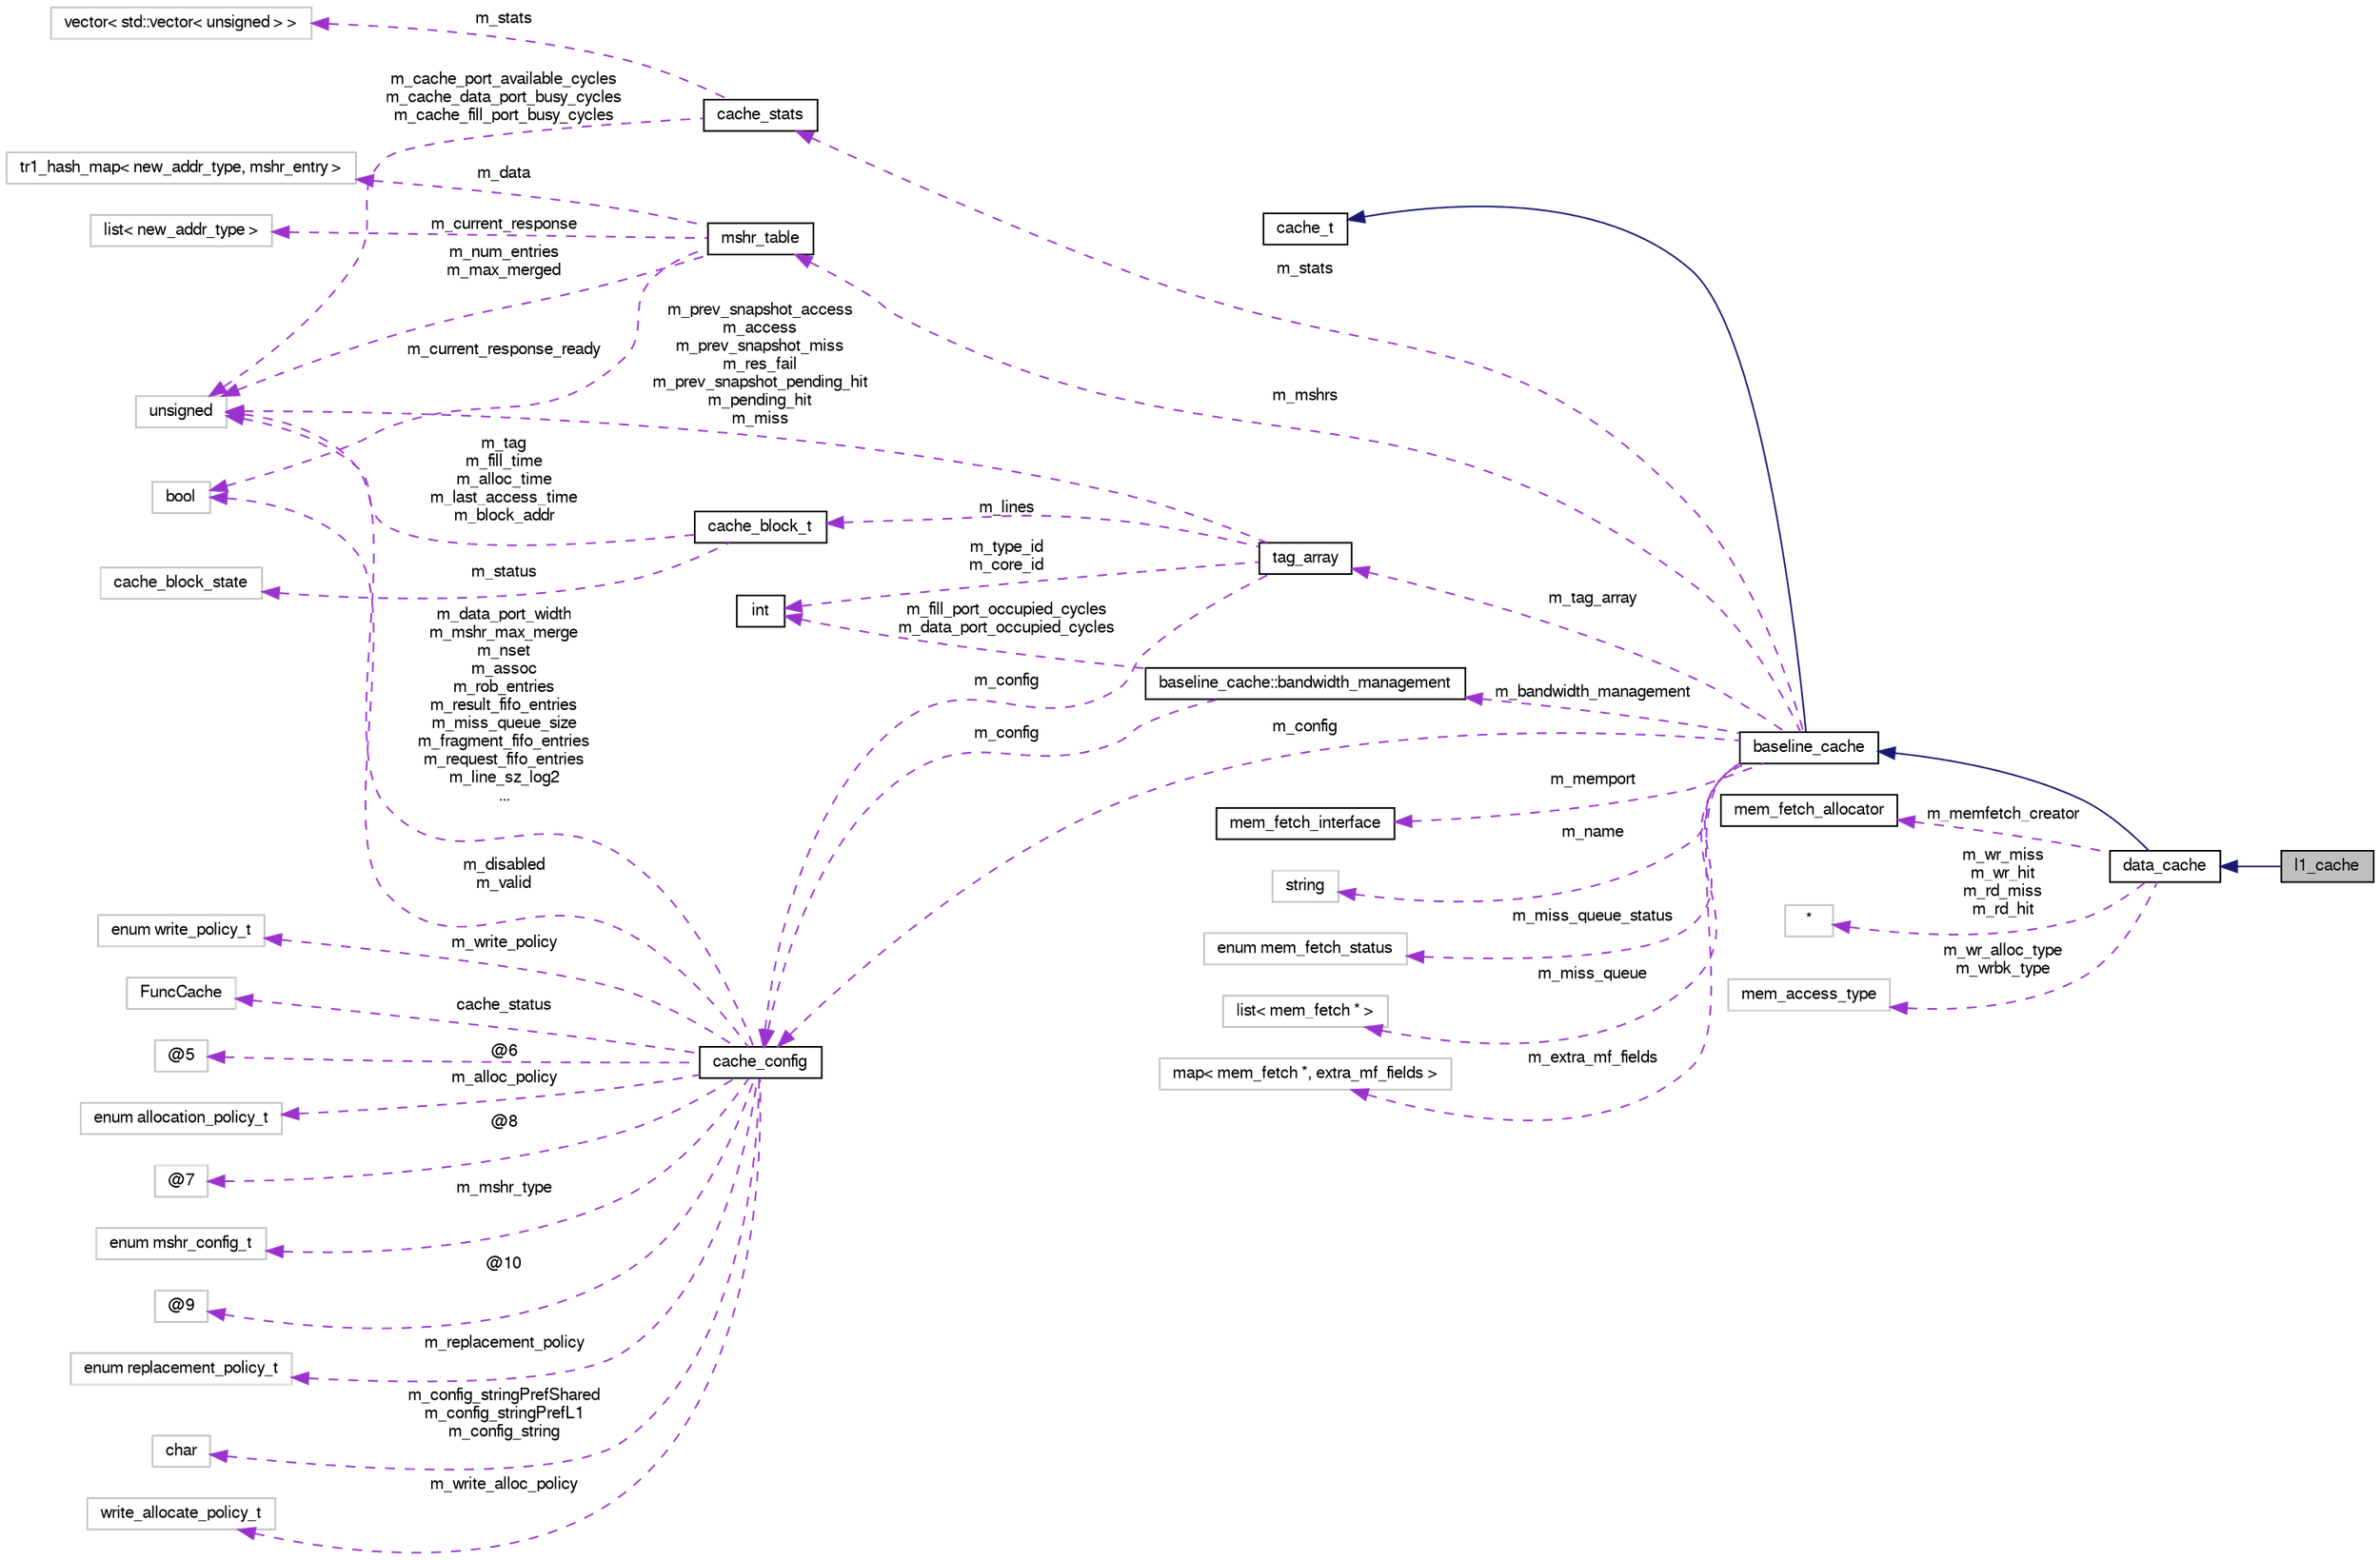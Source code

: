 digraph G
{
  bgcolor="transparent";
  edge [fontname="FreeSans",fontsize="10",labelfontname="FreeSans",labelfontsize="10"];
  node [fontname="FreeSans",fontsize="10",shape=record];
  rankdir=LR;
  Node1 [label="l1_cache",height=0.2,width=0.4,color="black", fillcolor="grey75", style="filled" fontcolor="black"];
  Node2 -> Node1 [dir=back,color="midnightblue",fontsize="10",style="solid",fontname="FreeSans"];
  Node2 [label="data_cache",height=0.2,width=0.4,color="black",URL="$classdata__cache.html",tooltip="Data cache - Implements common functions for L1 and L2 data cache."];
  Node3 -> Node2 [dir=back,color="midnightblue",fontsize="10",style="solid",fontname="FreeSans"];
  Node3 [label="baseline_cache",height=0.2,width=0.4,color="black",URL="$classbaseline__cache.html"];
  Node4 -> Node3 [dir=back,color="midnightblue",fontsize="10",style="solid",fontname="FreeSans"];
  Node4 [label="cache_t",height=0.2,width=0.4,color="black",URL="$classcache__t.html"];
  Node5 -> Node3 [dir=back,color="darkorchid3",fontsize="10",style="dashed",label="m_stats",fontname="FreeSans"];
  Node5 [label="cache_stats",height=0.2,width=0.4,color="black",URL="$classcache__stats.html"];
  Node6 -> Node5 [dir=back,color="darkorchid3",fontsize="10",style="dashed",label="m_stats",fontname="FreeSans"];
  Node6 [label="vector\< std::vector\< unsigned \> \>",height=0.2,width=0.4,color="grey75"];
  Node7 -> Node5 [dir=back,color="darkorchid3",fontsize="10",style="dashed",label="m_cache_port_available_cycles\nm_cache_data_port_busy_cycles\nm_cache_fill_port_busy_cycles",fontname="FreeSans"];
  Node7 [label="unsigned",height=0.2,width=0.4,color="grey75"];
  Node8 -> Node3 [dir=back,color="darkorchid3",fontsize="10",style="dashed",label="m_mshrs",fontname="FreeSans"];
  Node8 [label="mshr_table",height=0.2,width=0.4,color="black",URL="$classmshr__table.html"];
  Node9 -> Node8 [dir=back,color="darkorchid3",fontsize="10",style="dashed",label="m_data",fontname="FreeSans"];
  Node9 [label="tr1_hash_map\< new_addr_type, mshr_entry \>",height=0.2,width=0.4,color="grey75"];
  Node10 -> Node8 [dir=back,color="darkorchid3",fontsize="10",style="dashed",label="m_current_response",fontname="FreeSans"];
  Node10 [label="list\< new_addr_type \>",height=0.2,width=0.4,color="grey75"];
  Node11 -> Node8 [dir=back,color="darkorchid3",fontsize="10",style="dashed",label="m_current_response_ready",fontname="FreeSans"];
  Node11 [label="bool",height=0.2,width=0.4,color="grey75"];
  Node7 -> Node8 [dir=back,color="darkorchid3",fontsize="10",style="dashed",label="m_num_entries\nm_max_merged",fontname="FreeSans"];
  Node12 -> Node3 [dir=back,color="darkorchid3",fontsize="10",style="dashed",label="m_memport",fontname="FreeSans"];
  Node12 [label="mem_fetch_interface",height=0.2,width=0.4,color="black",URL="$classmem__fetch__interface.html"];
  Node13 -> Node3 [dir=back,color="darkorchid3",fontsize="10",style="dashed",label="m_bandwidth_management",fontname="FreeSans"];
  Node13 [label="baseline_cache::bandwidth_management",height=0.2,width=0.4,color="black",URL="$classbaseline__cache_1_1bandwidth__management.html",tooltip="Sub-class containing all metadata for port bandwidth management."];
  Node14 -> Node13 [dir=back,color="darkorchid3",fontsize="10",style="dashed",label="m_fill_port_occupied_cycles\nm_data_port_occupied_cycles",fontname="FreeSans"];
  Node14 [label="int",height=0.2,width=0.4,color="black",URL="$classint.html"];
  Node15 -> Node13 [dir=back,color="darkorchid3",fontsize="10",style="dashed",label="m_config",fontname="FreeSans"];
  Node15 [label="cache_config",height=0.2,width=0.4,color="black",URL="$classcache__config.html"];
  Node16 -> Node15 [dir=back,color="darkorchid3",fontsize="10",style="dashed",label="m_config_stringPrefShared\nm_config_stringPrefL1\nm_config_string",fontname="FreeSans"];
  Node16 [label="char",height=0.2,width=0.4,color="grey75"];
  Node17 -> Node15 [dir=back,color="darkorchid3",fontsize="10",style="dashed",label="m_write_alloc_policy",fontname="FreeSans"];
  Node17 [label="write_allocate_policy_t",height=0.2,width=0.4,color="grey75"];
  Node18 -> Node15 [dir=back,color="darkorchid3",fontsize="10",style="dashed",label="m_write_policy",fontname="FreeSans"];
  Node18 [label="enum write_policy_t",height=0.2,width=0.4,color="grey75"];
  Node11 -> Node15 [dir=back,color="darkorchid3",fontsize="10",style="dashed",label="m_disabled\nm_valid",fontname="FreeSans"];
  Node19 -> Node15 [dir=back,color="darkorchid3",fontsize="10",style="dashed",label="cache_status",fontname="FreeSans"];
  Node19 [label="FuncCache",height=0.2,width=0.4,color="grey75"];
  Node20 -> Node15 [dir=back,color="darkorchid3",fontsize="10",style="dashed",label="@6",fontname="FreeSans"];
  Node20 [label="@5",height=0.2,width=0.4,color="grey75"];
  Node21 -> Node15 [dir=back,color="darkorchid3",fontsize="10",style="dashed",label="m_alloc_policy",fontname="FreeSans"];
  Node21 [label="enum allocation_policy_t",height=0.2,width=0.4,color="grey75"];
  Node22 -> Node15 [dir=back,color="darkorchid3",fontsize="10",style="dashed",label="@8",fontname="FreeSans"];
  Node22 [label="@7",height=0.2,width=0.4,color="grey75"];
  Node23 -> Node15 [dir=back,color="darkorchid3",fontsize="10",style="dashed",label="m_mshr_type",fontname="FreeSans"];
  Node23 [label="enum mshr_config_t",height=0.2,width=0.4,color="grey75"];
  Node7 -> Node15 [dir=back,color="darkorchid3",fontsize="10",style="dashed",label="m_data_port_width\nm_mshr_max_merge\nm_nset\nm_assoc\nm_rob_entries\nm_result_fifo_entries\nm_miss_queue_size\nm_fragment_fifo_entries\nm_request_fifo_entries\nm_line_sz_log2\n...",fontname="FreeSans"];
  Node24 -> Node15 [dir=back,color="darkorchid3",fontsize="10",style="dashed",label="@10",fontname="FreeSans"];
  Node24 [label="@9",height=0.2,width=0.4,color="grey75"];
  Node25 -> Node15 [dir=back,color="darkorchid3",fontsize="10",style="dashed",label="m_replacement_policy",fontname="FreeSans"];
  Node25 [label="enum replacement_policy_t",height=0.2,width=0.4,color="grey75"];
  Node26 -> Node3 [dir=back,color="darkorchid3",fontsize="10",style="dashed",label="m_name",fontname="FreeSans"];
  Node26 [label="string",height=0.2,width=0.4,color="grey75"];
  Node27 -> Node3 [dir=back,color="darkorchid3",fontsize="10",style="dashed",label="m_miss_queue_status",fontname="FreeSans"];
  Node27 [label="enum mem_fetch_status",height=0.2,width=0.4,color="grey75"];
  Node28 -> Node3 [dir=back,color="darkorchid3",fontsize="10",style="dashed",label="m_miss_queue",fontname="FreeSans"];
  Node28 [label="list\< mem_fetch * \>",height=0.2,width=0.4,color="grey75"];
  Node15 -> Node3 [dir=back,color="darkorchid3",fontsize="10",style="dashed",label="m_config",fontname="FreeSans"];
  Node29 -> Node3 [dir=back,color="darkorchid3",fontsize="10",style="dashed",label="m_tag_array",fontname="FreeSans"];
  Node29 [label="tag_array",height=0.2,width=0.4,color="black",URL="$classtag__array.html"];
  Node14 -> Node29 [dir=back,color="darkorchid3",fontsize="10",style="dashed",label="m_type_id\nm_core_id",fontname="FreeSans"];
  Node30 -> Node29 [dir=back,color="darkorchid3",fontsize="10",style="dashed",label="m_lines",fontname="FreeSans"];
  Node30 [label="cache_block_t",height=0.2,width=0.4,color="black",URL="$structcache__block__t.html"];
  Node31 -> Node30 [dir=back,color="darkorchid3",fontsize="10",style="dashed",label="m_status",fontname="FreeSans"];
  Node31 [label="cache_block_state",height=0.2,width=0.4,color="grey75"];
  Node7 -> Node30 [dir=back,color="darkorchid3",fontsize="10",style="dashed",label="m_tag\nm_fill_time\nm_alloc_time\nm_last_access_time\nm_block_addr",fontname="FreeSans"];
  Node7 -> Node29 [dir=back,color="darkorchid3",fontsize="10",style="dashed",label="m_prev_snapshot_access\nm_access\nm_prev_snapshot_miss\nm_res_fail\nm_prev_snapshot_pending_hit\nm_pending_hit\nm_miss",fontname="FreeSans"];
  Node15 -> Node29 [dir=back,color="darkorchid3",fontsize="10",style="dashed",label="m_config",fontname="FreeSans"];
  Node32 -> Node3 [dir=back,color="darkorchid3",fontsize="10",style="dashed",label="m_extra_mf_fields",fontname="FreeSans"];
  Node32 [label="map\< mem_fetch *, extra_mf_fields \>",height=0.2,width=0.4,color="grey75"];
  Node33 -> Node2 [dir=back,color="darkorchid3",fontsize="10",style="dashed",label="m_memfetch_creator",fontname="FreeSans"];
  Node33 [label="mem_fetch_allocator",height=0.2,width=0.4,color="black",URL="$classmem__fetch__allocator.html"];
  Node34 -> Node2 [dir=back,color="darkorchid3",fontsize="10",style="dashed",label="m_wr_miss\nm_wr_hit\nm_rd_miss\nm_rd_hit",fontname="FreeSans"];
  Node34 [label="*",height=0.2,width=0.4,color="grey75"];
  Node35 -> Node2 [dir=back,color="darkorchid3",fontsize="10",style="dashed",label="m_wr_alloc_type\nm_wrbk_type",fontname="FreeSans"];
  Node35 [label="mem_access_type",height=0.2,width=0.4,color="grey75"];
}
